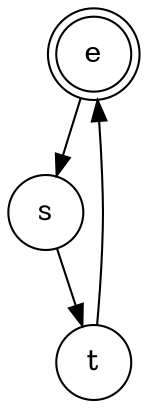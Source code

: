 digraph {   
    node [shape = doublecircle, color = black] e ;
    node [shape = circle];
    node [color= black];
    e -> s -> t -> e;	
}